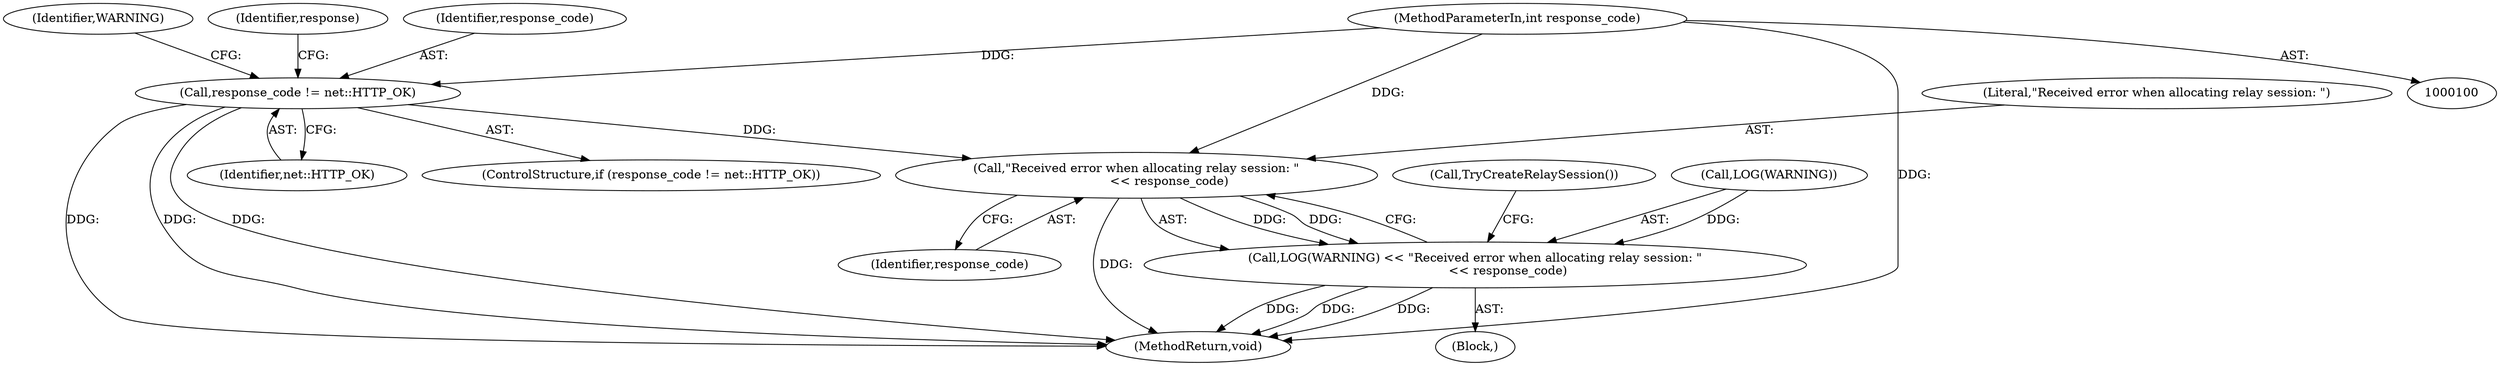 digraph "1_Chrome_7cf563aba8f4b3bab68e9bfe43824d952241dcf7_4@API" {
"1000118" [label="(Call,\"Received error when allocating relay session: \"\n                 << response_code)"];
"1000111" [label="(Call,response_code != net::HTTP_OK)"];
"1000103" [label="(MethodParameterIn,int response_code)"];
"1000115" [label="(Call,LOG(WARNING) << \"Received error when allocating relay session: \"\n                 << response_code)"];
"1000121" [label="(Call,TryCreateRelaySession())"];
"1000103" [label="(MethodParameterIn,int response_code)"];
"1000110" [label="(ControlStructure,if (response_code != net::HTTP_OK))"];
"1000120" [label="(Identifier,response_code)"];
"1000119" [label="(Literal,\"Received error when allocating relay session: \")"];
"1000115" [label="(Call,LOG(WARNING) << \"Received error when allocating relay session: \"\n                 << response_code)"];
"1000111" [label="(Call,response_code != net::HTTP_OK)"];
"1000117" [label="(Identifier,WARNING)"];
"1000114" [label="(Block,)"];
"1000124" [label="(Identifier,response)"];
"1000113" [label="(Identifier,net::HTTP_OK)"];
"1000116" [label="(Call,LOG(WARNING))"];
"1000125" [label="(MethodReturn,void)"];
"1000112" [label="(Identifier,response_code)"];
"1000118" [label="(Call,\"Received error when allocating relay session: \"\n                 << response_code)"];
"1000118" -> "1000115"  [label="AST: "];
"1000118" -> "1000120"  [label="CFG: "];
"1000119" -> "1000118"  [label="AST: "];
"1000120" -> "1000118"  [label="AST: "];
"1000115" -> "1000118"  [label="CFG: "];
"1000118" -> "1000125"  [label="DDG: "];
"1000118" -> "1000115"  [label="DDG: "];
"1000118" -> "1000115"  [label="DDG: "];
"1000111" -> "1000118"  [label="DDG: "];
"1000103" -> "1000118"  [label="DDG: "];
"1000111" -> "1000110"  [label="AST: "];
"1000111" -> "1000113"  [label="CFG: "];
"1000112" -> "1000111"  [label="AST: "];
"1000113" -> "1000111"  [label="AST: "];
"1000117" -> "1000111"  [label="CFG: "];
"1000124" -> "1000111"  [label="CFG: "];
"1000111" -> "1000125"  [label="DDG: "];
"1000111" -> "1000125"  [label="DDG: "];
"1000111" -> "1000125"  [label="DDG: "];
"1000103" -> "1000111"  [label="DDG: "];
"1000103" -> "1000100"  [label="AST: "];
"1000103" -> "1000125"  [label="DDG: "];
"1000115" -> "1000114"  [label="AST: "];
"1000116" -> "1000115"  [label="AST: "];
"1000121" -> "1000115"  [label="CFG: "];
"1000115" -> "1000125"  [label="DDG: "];
"1000115" -> "1000125"  [label="DDG: "];
"1000115" -> "1000125"  [label="DDG: "];
"1000116" -> "1000115"  [label="DDG: "];
}
